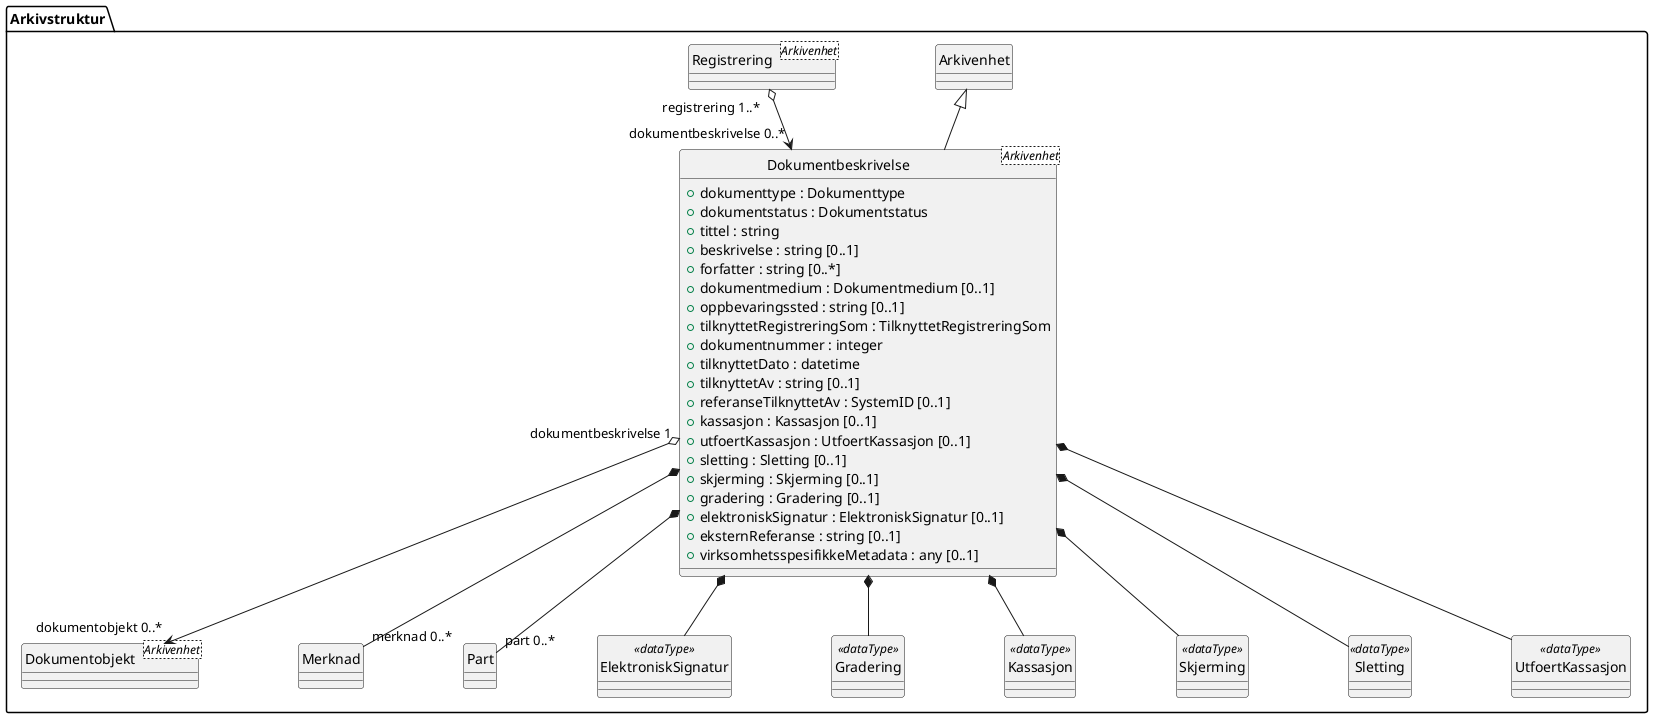 @startuml
skinparam nodesep 100
hide circle
class Arkivstruktur.Dokumentbeskrivelse <Arkivenhet> {
  +dokumenttype : Dokumenttype
  +dokumentstatus : Dokumentstatus
  +tittel : string
  +beskrivelse : string [0..1]
  +forfatter : string [0..*]
  +dokumentmedium : Dokumentmedium [0..1]
  +oppbevaringssted : string [0..1]
  +tilknyttetRegistreringSom : TilknyttetRegistreringSom
  +dokumentnummer : integer
  +tilknyttetDato : datetime
  +tilknyttetAv : string [0..1]
  +referanseTilknyttetAv : SystemID [0..1]
  +kassasjon : Kassasjon [0..1]
  +utfoertKassasjon : UtfoertKassasjon [0..1]
  +sletting : Sletting [0..1]
  +skjerming : Skjerming [0..1]
  +gradering : Gradering [0..1]
  +elektroniskSignatur : ElektroniskSignatur [0..1]
  +eksternReferanse : string [0..1]
  +virksomhetsspesifikkeMetadata : any [0..1]
}
class Arkivstruktur.Arkivenhet {
}
Arkivstruktur.Arkivenhet <|-- Arkivstruktur.Dokumentbeskrivelse
class Arkivstruktur.Dokumentobjekt <Arkivenhet> {
}
Arkivstruktur.Dokumentbeskrivelse "dokumentbeskrivelse 1" o--> "dokumentobjekt 0..*" Arkivstruktur.Dokumentobjekt
class Arkivstruktur.Merknad {
}
Arkivstruktur.Dokumentbeskrivelse *-- "merknad 0..*" Arkivstruktur.Merknad
class Arkivstruktur.Part {
}
Arkivstruktur.Dokumentbeskrivelse *-- "part 0..*" Arkivstruktur.Part
class Arkivstruktur.ElektroniskSignatur <<dataType>> {
}
Arkivstruktur.Dokumentbeskrivelse *-- Arkivstruktur.ElektroniskSignatur
class Arkivstruktur.Gradering <<dataType>> {
}
Arkivstruktur.Dokumentbeskrivelse *-- Arkivstruktur.Gradering
class Arkivstruktur.Kassasjon <<dataType>> {
}
Arkivstruktur.Dokumentbeskrivelse *-- Arkivstruktur.Kassasjon
class Arkivstruktur.Skjerming <<dataType>> {
}
Arkivstruktur.Dokumentbeskrivelse *-- Arkivstruktur.Skjerming
class Arkivstruktur.Sletting <<dataType>> {
}
Arkivstruktur.Dokumentbeskrivelse *-- Arkivstruktur.Sletting
class Arkivstruktur.UtfoertKassasjon <<dataType>> {
}
Arkivstruktur.Dokumentbeskrivelse *-- Arkivstruktur.UtfoertKassasjon
class Arkivstruktur.Registrering <Arkivenhet> {
}
Arkivstruktur.Registrering "registrering 1..*" o--> "dokumentbeskrivelse 0..*" Arkivstruktur.Dokumentbeskrivelse
@enduml
